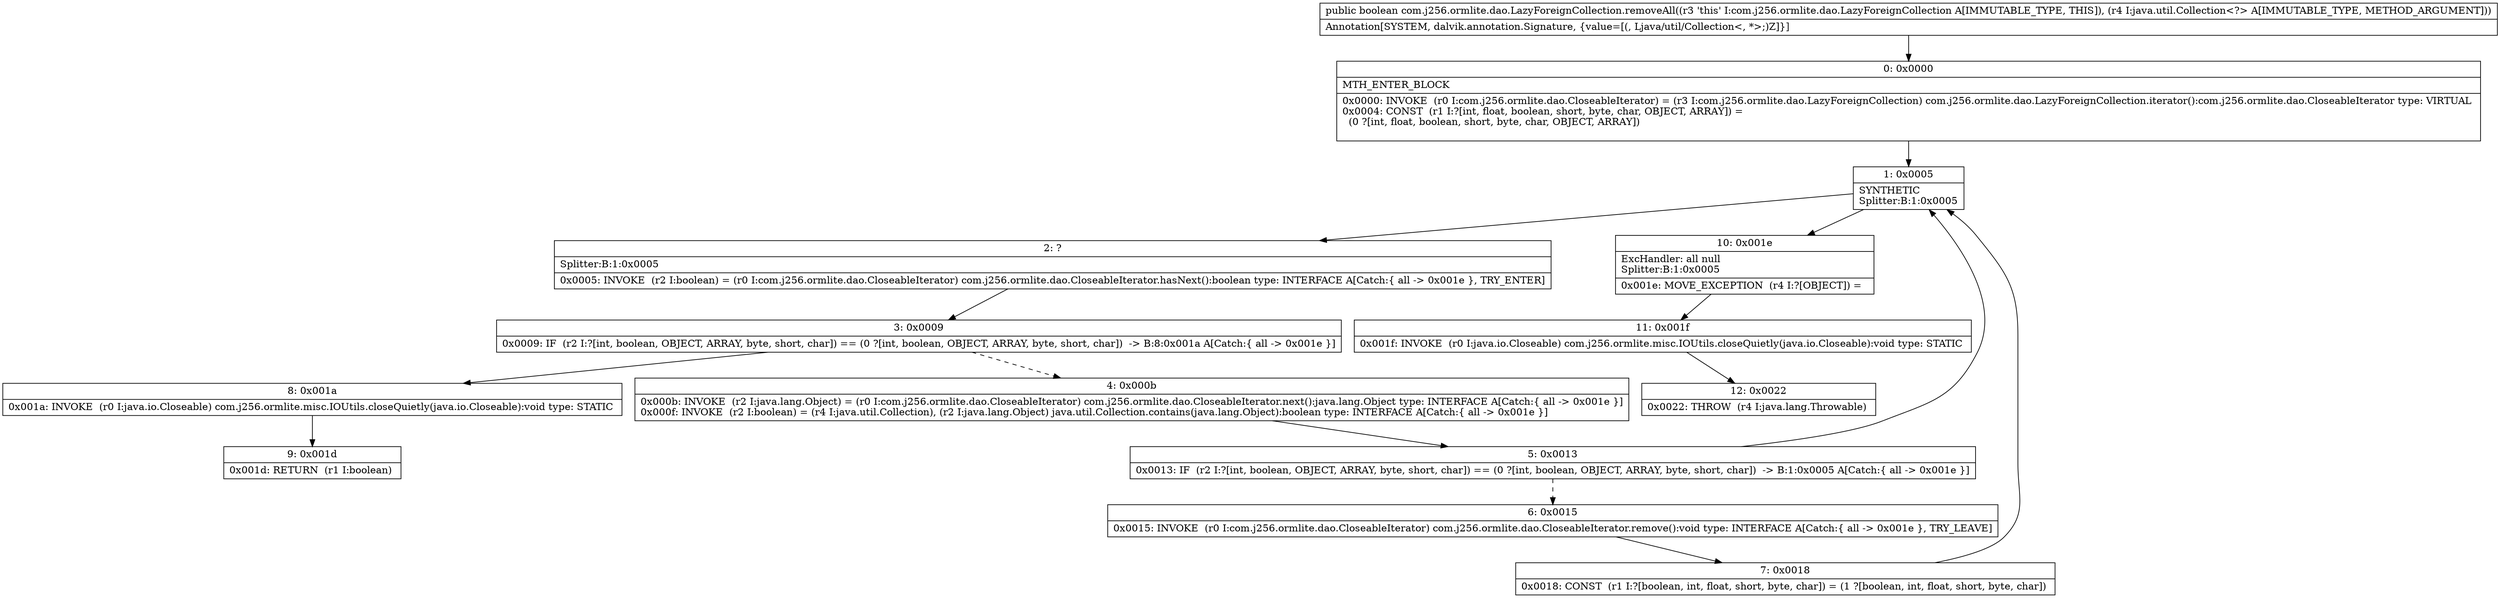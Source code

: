 digraph "CFG forcom.j256.ormlite.dao.LazyForeignCollection.removeAll(Ljava\/util\/Collection;)Z" {
Node_0 [shape=record,label="{0\:\ 0x0000|MTH_ENTER_BLOCK\l|0x0000: INVOKE  (r0 I:com.j256.ormlite.dao.CloseableIterator) = (r3 I:com.j256.ormlite.dao.LazyForeignCollection) com.j256.ormlite.dao.LazyForeignCollection.iterator():com.j256.ormlite.dao.CloseableIterator type: VIRTUAL \l0x0004: CONST  (r1 I:?[int, float, boolean, short, byte, char, OBJECT, ARRAY]) = \l  (0 ?[int, float, boolean, short, byte, char, OBJECT, ARRAY])\l \l}"];
Node_1 [shape=record,label="{1\:\ 0x0005|SYNTHETIC\lSplitter:B:1:0x0005\l}"];
Node_2 [shape=record,label="{2\:\ ?|Splitter:B:1:0x0005\l|0x0005: INVOKE  (r2 I:boolean) = (r0 I:com.j256.ormlite.dao.CloseableIterator) com.j256.ormlite.dao.CloseableIterator.hasNext():boolean type: INTERFACE A[Catch:\{ all \-\> 0x001e \}, TRY_ENTER]\l}"];
Node_3 [shape=record,label="{3\:\ 0x0009|0x0009: IF  (r2 I:?[int, boolean, OBJECT, ARRAY, byte, short, char]) == (0 ?[int, boolean, OBJECT, ARRAY, byte, short, char])  \-\> B:8:0x001a A[Catch:\{ all \-\> 0x001e \}]\l}"];
Node_4 [shape=record,label="{4\:\ 0x000b|0x000b: INVOKE  (r2 I:java.lang.Object) = (r0 I:com.j256.ormlite.dao.CloseableIterator) com.j256.ormlite.dao.CloseableIterator.next():java.lang.Object type: INTERFACE A[Catch:\{ all \-\> 0x001e \}]\l0x000f: INVOKE  (r2 I:boolean) = (r4 I:java.util.Collection), (r2 I:java.lang.Object) java.util.Collection.contains(java.lang.Object):boolean type: INTERFACE A[Catch:\{ all \-\> 0x001e \}]\l}"];
Node_5 [shape=record,label="{5\:\ 0x0013|0x0013: IF  (r2 I:?[int, boolean, OBJECT, ARRAY, byte, short, char]) == (0 ?[int, boolean, OBJECT, ARRAY, byte, short, char])  \-\> B:1:0x0005 A[Catch:\{ all \-\> 0x001e \}]\l}"];
Node_6 [shape=record,label="{6\:\ 0x0015|0x0015: INVOKE  (r0 I:com.j256.ormlite.dao.CloseableIterator) com.j256.ormlite.dao.CloseableIterator.remove():void type: INTERFACE A[Catch:\{ all \-\> 0x001e \}, TRY_LEAVE]\l}"];
Node_7 [shape=record,label="{7\:\ 0x0018|0x0018: CONST  (r1 I:?[boolean, int, float, short, byte, char]) = (1 ?[boolean, int, float, short, byte, char]) \l}"];
Node_8 [shape=record,label="{8\:\ 0x001a|0x001a: INVOKE  (r0 I:java.io.Closeable) com.j256.ormlite.misc.IOUtils.closeQuietly(java.io.Closeable):void type: STATIC \l}"];
Node_9 [shape=record,label="{9\:\ 0x001d|0x001d: RETURN  (r1 I:boolean) \l}"];
Node_10 [shape=record,label="{10\:\ 0x001e|ExcHandler: all null\lSplitter:B:1:0x0005\l|0x001e: MOVE_EXCEPTION  (r4 I:?[OBJECT]) =  \l}"];
Node_11 [shape=record,label="{11\:\ 0x001f|0x001f: INVOKE  (r0 I:java.io.Closeable) com.j256.ormlite.misc.IOUtils.closeQuietly(java.io.Closeable):void type: STATIC \l}"];
Node_12 [shape=record,label="{12\:\ 0x0022|0x0022: THROW  (r4 I:java.lang.Throwable) \l}"];
MethodNode[shape=record,label="{public boolean com.j256.ormlite.dao.LazyForeignCollection.removeAll((r3 'this' I:com.j256.ormlite.dao.LazyForeignCollection A[IMMUTABLE_TYPE, THIS]), (r4 I:java.util.Collection\<?\> A[IMMUTABLE_TYPE, METHOD_ARGUMENT]))  | Annotation[SYSTEM, dalvik.annotation.Signature, \{value=[(, Ljava\/util\/Collection\<, *\>;)Z]\}]\l}"];
MethodNode -> Node_0;
Node_0 -> Node_1;
Node_1 -> Node_2;
Node_1 -> Node_10;
Node_2 -> Node_3;
Node_3 -> Node_4[style=dashed];
Node_3 -> Node_8;
Node_4 -> Node_5;
Node_5 -> Node_1;
Node_5 -> Node_6[style=dashed];
Node_6 -> Node_7;
Node_7 -> Node_1;
Node_8 -> Node_9;
Node_10 -> Node_11;
Node_11 -> Node_12;
}

